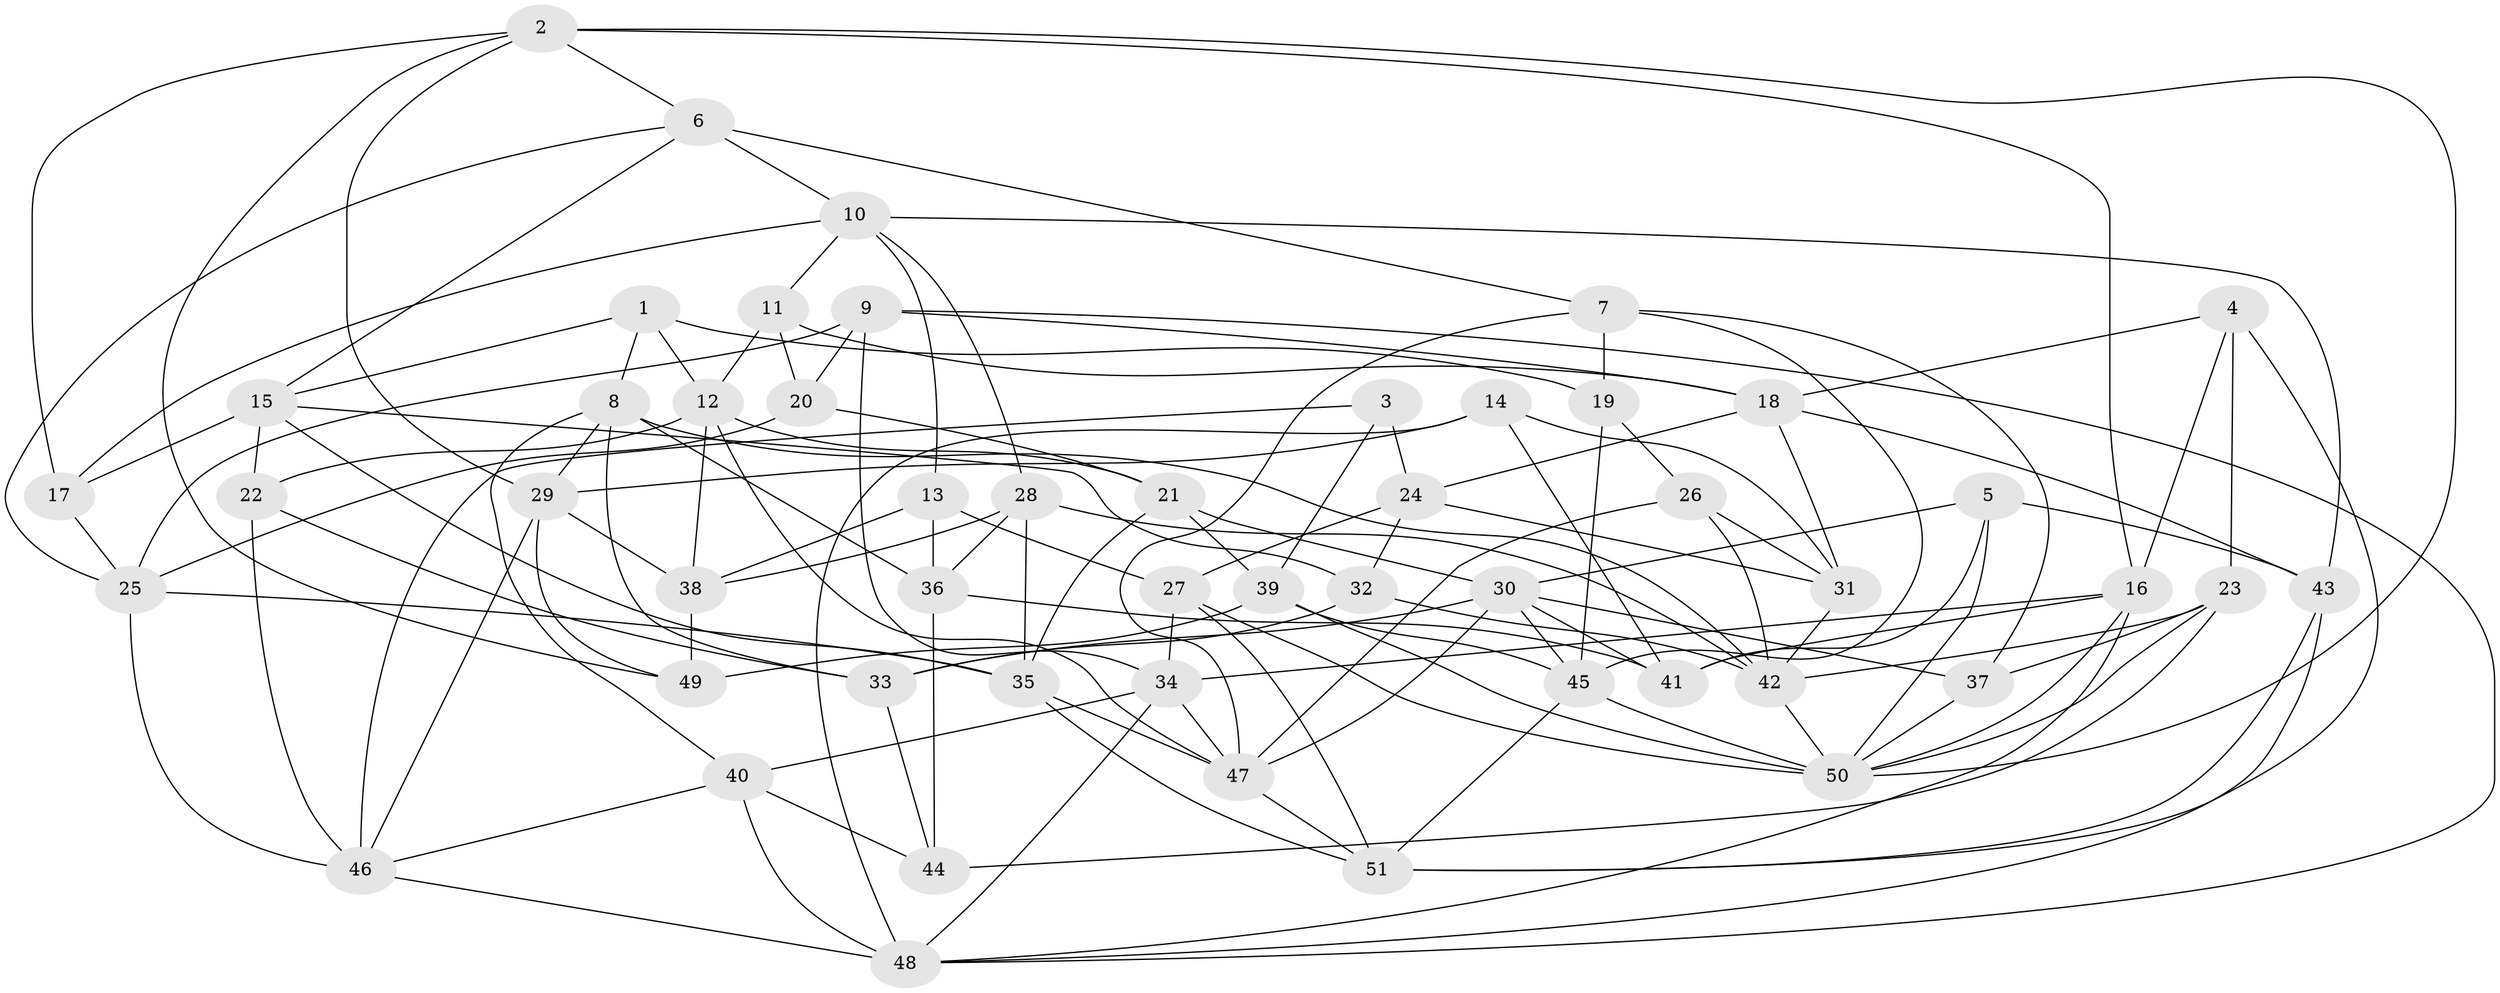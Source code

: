 // original degree distribution, {4: 1.0}
// Generated by graph-tools (version 1.1) at 2025/02/03/09/25 03:02:58]
// undirected, 51 vertices, 132 edges
graph export_dot {
graph [start="1"]
  node [color=gray90,style=filled];
  1;
  2;
  3;
  4;
  5;
  6;
  7;
  8;
  9;
  10;
  11;
  12;
  13;
  14;
  15;
  16;
  17;
  18;
  19;
  20;
  21;
  22;
  23;
  24;
  25;
  26;
  27;
  28;
  29;
  30;
  31;
  32;
  33;
  34;
  35;
  36;
  37;
  38;
  39;
  40;
  41;
  42;
  43;
  44;
  45;
  46;
  47;
  48;
  49;
  50;
  51;
  1 -- 8 [weight=1.0];
  1 -- 12 [weight=1.0];
  1 -- 15 [weight=1.0];
  1 -- 19 [weight=1.0];
  2 -- 6 [weight=1.0];
  2 -- 16 [weight=1.0];
  2 -- 17 [weight=1.0];
  2 -- 29 [weight=1.0];
  2 -- 49 [weight=1.0];
  2 -- 50 [weight=1.0];
  3 -- 24 [weight=2.0];
  3 -- 39 [weight=1.0];
  3 -- 46 [weight=1.0];
  4 -- 16 [weight=1.0];
  4 -- 18 [weight=1.0];
  4 -- 23 [weight=1.0];
  4 -- 51 [weight=1.0];
  5 -- 30 [weight=1.0];
  5 -- 41 [weight=1.0];
  5 -- 43 [weight=1.0];
  5 -- 50 [weight=1.0];
  6 -- 7 [weight=1.0];
  6 -- 10 [weight=2.0];
  6 -- 15 [weight=1.0];
  6 -- 25 [weight=1.0];
  7 -- 19 [weight=2.0];
  7 -- 37 [weight=1.0];
  7 -- 45 [weight=1.0];
  7 -- 47 [weight=1.0];
  8 -- 29 [weight=1.0];
  8 -- 33 [weight=1.0];
  8 -- 36 [weight=1.0];
  8 -- 40 [weight=1.0];
  8 -- 42 [weight=1.0];
  9 -- 18 [weight=1.0];
  9 -- 20 [weight=2.0];
  9 -- 25 [weight=1.0];
  9 -- 34 [weight=1.0];
  9 -- 48 [weight=1.0];
  10 -- 11 [weight=1.0];
  10 -- 13 [weight=1.0];
  10 -- 17 [weight=1.0];
  10 -- 28 [weight=1.0];
  10 -- 43 [weight=2.0];
  11 -- 12 [weight=1.0];
  11 -- 18 [weight=1.0];
  11 -- 20 [weight=1.0];
  12 -- 21 [weight=1.0];
  12 -- 22 [weight=1.0];
  12 -- 38 [weight=1.0];
  12 -- 47 [weight=1.0];
  13 -- 27 [weight=1.0];
  13 -- 36 [weight=1.0];
  13 -- 38 [weight=1.0];
  14 -- 29 [weight=1.0];
  14 -- 31 [weight=1.0];
  14 -- 41 [weight=1.0];
  14 -- 48 [weight=1.0];
  15 -- 17 [weight=1.0];
  15 -- 22 [weight=1.0];
  15 -- 32 [weight=1.0];
  15 -- 35 [weight=1.0];
  16 -- 34 [weight=1.0];
  16 -- 41 [weight=1.0];
  16 -- 48 [weight=1.0];
  16 -- 50 [weight=1.0];
  17 -- 25 [weight=1.0];
  18 -- 24 [weight=1.0];
  18 -- 31 [weight=1.0];
  18 -- 43 [weight=1.0];
  19 -- 26 [weight=2.0];
  19 -- 45 [weight=1.0];
  20 -- 21 [weight=2.0];
  20 -- 25 [weight=1.0];
  21 -- 30 [weight=1.0];
  21 -- 35 [weight=1.0];
  21 -- 39 [weight=1.0];
  22 -- 33 [weight=1.0];
  22 -- 46 [weight=1.0];
  23 -- 37 [weight=1.0];
  23 -- 42 [weight=1.0];
  23 -- 44 [weight=2.0];
  23 -- 50 [weight=1.0];
  24 -- 27 [weight=1.0];
  24 -- 31 [weight=1.0];
  24 -- 32 [weight=1.0];
  25 -- 35 [weight=1.0];
  25 -- 46 [weight=1.0];
  26 -- 31 [weight=2.0];
  26 -- 42 [weight=1.0];
  26 -- 47 [weight=1.0];
  27 -- 34 [weight=1.0];
  27 -- 50 [weight=2.0];
  27 -- 51 [weight=1.0];
  28 -- 35 [weight=1.0];
  28 -- 36 [weight=1.0];
  28 -- 38 [weight=1.0];
  28 -- 42 [weight=2.0];
  29 -- 38 [weight=1.0];
  29 -- 46 [weight=1.0];
  29 -- 49 [weight=1.0];
  30 -- 33 [weight=1.0];
  30 -- 37 [weight=1.0];
  30 -- 41 [weight=1.0];
  30 -- 45 [weight=1.0];
  30 -- 47 [weight=2.0];
  31 -- 42 [weight=1.0];
  32 -- 33 [weight=1.0];
  32 -- 42 [weight=1.0];
  33 -- 44 [weight=2.0];
  34 -- 40 [weight=1.0];
  34 -- 47 [weight=1.0];
  34 -- 48 [weight=1.0];
  35 -- 47 [weight=1.0];
  35 -- 51 [weight=1.0];
  36 -- 41 [weight=2.0];
  36 -- 44 [weight=1.0];
  37 -- 50 [weight=1.0];
  38 -- 49 [weight=2.0];
  39 -- 45 [weight=1.0];
  39 -- 49 [weight=2.0];
  39 -- 50 [weight=1.0];
  40 -- 44 [weight=1.0];
  40 -- 46 [weight=1.0];
  40 -- 48 [weight=2.0];
  42 -- 50 [weight=1.0];
  43 -- 48 [weight=1.0];
  43 -- 51 [weight=1.0];
  45 -- 50 [weight=1.0];
  45 -- 51 [weight=1.0];
  46 -- 48 [weight=1.0];
  47 -- 51 [weight=1.0];
}
